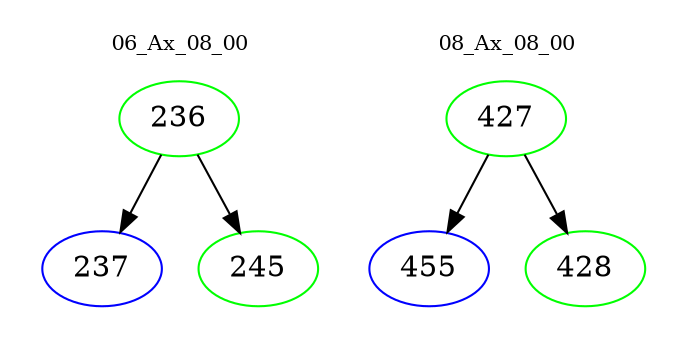 digraph{
subgraph cluster_0 {
color = white
label = "06_Ax_08_00";
fontsize=10;
T0_236 [label="236", color="green"]
T0_236 -> T0_237 [color="black"]
T0_237 [label="237", color="blue"]
T0_236 -> T0_245 [color="black"]
T0_245 [label="245", color="green"]
}
subgraph cluster_1 {
color = white
label = "08_Ax_08_00";
fontsize=10;
T1_427 [label="427", color="green"]
T1_427 -> T1_455 [color="black"]
T1_455 [label="455", color="blue"]
T1_427 -> T1_428 [color="black"]
T1_428 [label="428", color="green"]
}
}
